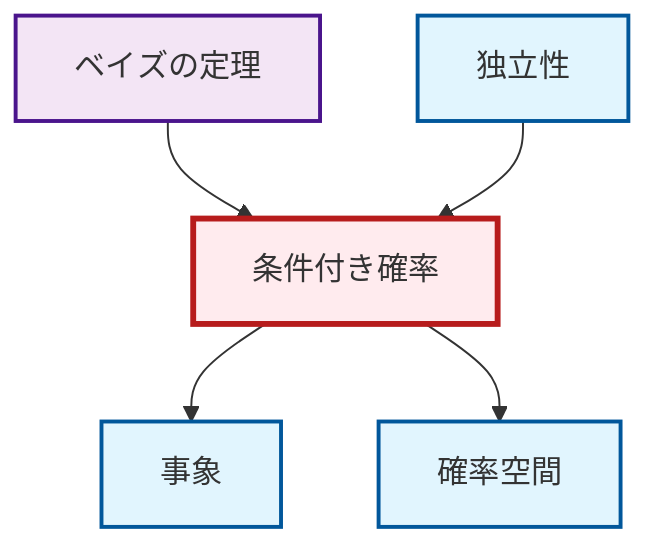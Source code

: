 graph TD
    classDef definition fill:#e1f5fe,stroke:#01579b,stroke-width:2px
    classDef theorem fill:#f3e5f5,stroke:#4a148c,stroke-width:2px
    classDef axiom fill:#fff3e0,stroke:#e65100,stroke-width:2px
    classDef example fill:#e8f5e9,stroke:#1b5e20,stroke-width:2px
    classDef current fill:#ffebee,stroke:#b71c1c,stroke-width:3px
    def-event["事象"]:::definition
    thm-bayes["ベイズの定理"]:::theorem
    def-probability-space["確率空間"]:::definition
    def-independence["独立性"]:::definition
    def-conditional-probability["条件付き確率"]:::definition
    thm-bayes --> def-conditional-probability
    def-conditional-probability --> def-event
    def-independence --> def-conditional-probability
    def-conditional-probability --> def-probability-space
    class def-conditional-probability current